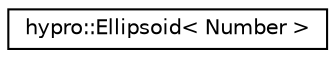 digraph "Graphical Class Hierarchy"
{
  edge [fontname="Helvetica",fontsize="10",labelfontname="Helvetica",labelfontsize="10"];
  node [fontname="Helvetica",fontsize="10",shape=record];
  rankdir="LR";
  Node0 [label="hypro::Ellipsoid\< Number \>",height=0.2,width=0.4,color="black", fillcolor="white", style="filled",URL="$classhypro_1_1Ellipsoid.html",tooltip="Class for ellipsoids. "];
}
